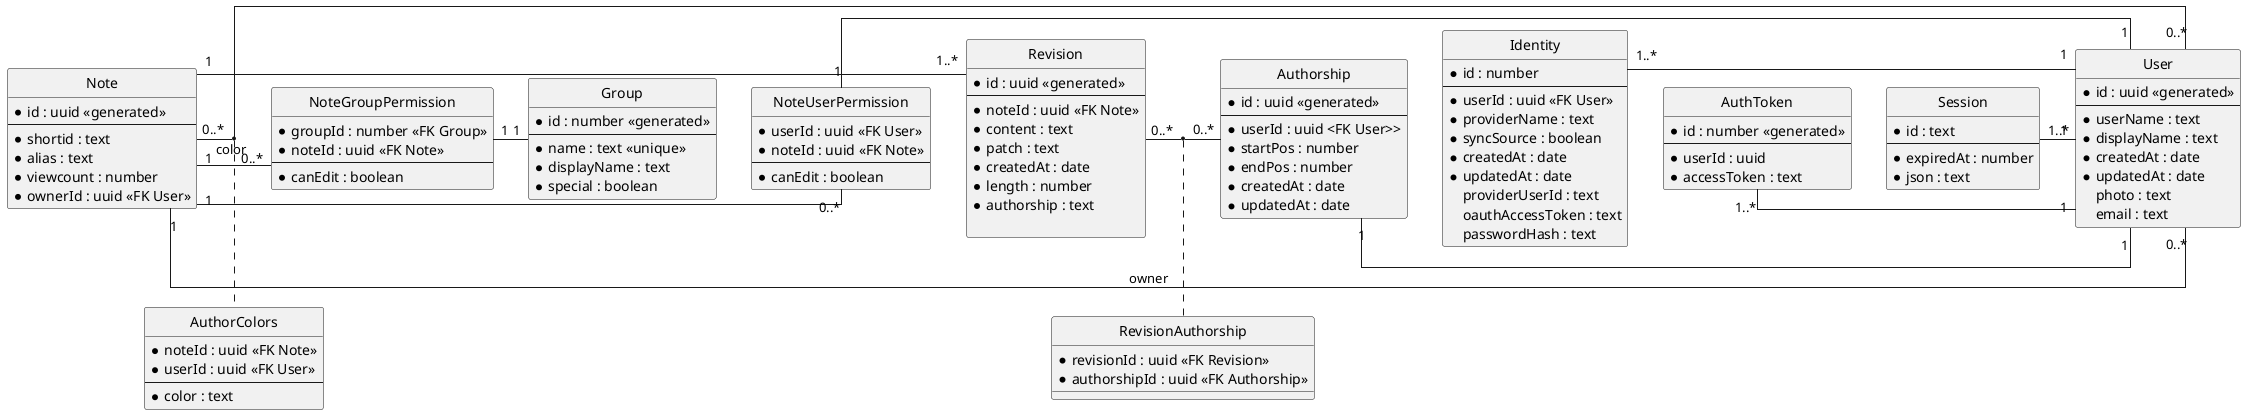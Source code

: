 @startuml
' hide the spot
hide circle

' avoid problems with angled crows feet
skinparam linetype ortho

entity "Note" {
  *id : uuid <<generated>>
  --
  *shortid : text
  *alias : text
  *viewcount : number
  *ownerId : uuid <<FK User>>
}

entity "User" {
  *id : uuid <<generated>>
  --
  *userName : text
  *displayName : text
  *createdAt : date
  *updatedAt : date
  photo : text
  email : text
}

entity "AuthToken" as authToken{
  *id : number <<generated>>
  --
  *userId : uuid
  *accessToken : text
}

entity "Identity" {
  *id : number
  --
  *userId : uuid <<FK User>>
  ' Identifies the external login provider and is set in the config
  *providerName : text
  *syncSource : boolean
  *createdAt : date
  *updatedAt : date
  ' The unique identifier of a user from the login provider
  providerUserId : text
  ' Token used to access the OAuth provider in the users name. Can be NULL
  oauthAccessToken : text
  ' Password hash. Can be NULL
  passwordHash : text
}

entity "Session" as seesion {
  *id : text
  --
  *expiredAt : number
  *json : text
}


entity "Revision" {
  *id : uuid <<generated>>
  --
  *noteId : uuid <<FK Note>>
  *content : text
  *patch : text
  *createdAt : date
  *length : number
  *authorship : text

}

entity "Authorship" {
  *id : uuid <<generated>>
  --
  *userId : uuid <FK User>>
  *startPos : number
  *endPos : number
  *createdAt : date
  *updatedAt : date
}

entity "RevisionAuthorship" {
  *revisionId : uuid <<FK Revision>>
  *authorshipId : uuid <<FK Authorship>>
}

entity "AuthorColors" {
  *noteId : uuid <<FK Note>>
  *userId : uuid <<FK User>>
  --
  *color : text
}


entity "NoteUserPermission" {
  *userId : uuid <<FK User>>
  *noteId : uuid <<FK Note>>
  --
  *canEdit : boolean
}

entity "Group" {
  *id : number <<generated>>
  --
  *name : text <<unique>>
  *displayName : text
  ' Is set to denote a special group
  ' Special groups are used to map the old share settings like "everyone can edit"
  ' or "logged in users can view" to the group permission system
  *special : boolean
  }

 entity "NoteGroupPermission" {
  *groupId : number <<FK Group>>
  *noteId : uuid <<FK Note>>
  --
  *canEdit : boolean
}

Note "1" - "1..*" Revision
Revision "0..*" - "0..*" Authorship
(Revision, Authorship) .. RevisionAuthorship
Authorship "1" - "1" User
Note "1" - "0..*" User : owner
Note "1" - "0..*" NoteUserPermission
NoteUserPermission "1" - "1" User
Note "1" - "0..*" NoteGroupPermission
NoteGroupPermission "1" - "1" Group
Identity "1..*" - "1" User
authToken "1..*" - "1" User
seesion "1..*" - "1" User
Note "0..*" - "0..*" User : color
(Note, User) .. AuthorColors
@enduml
